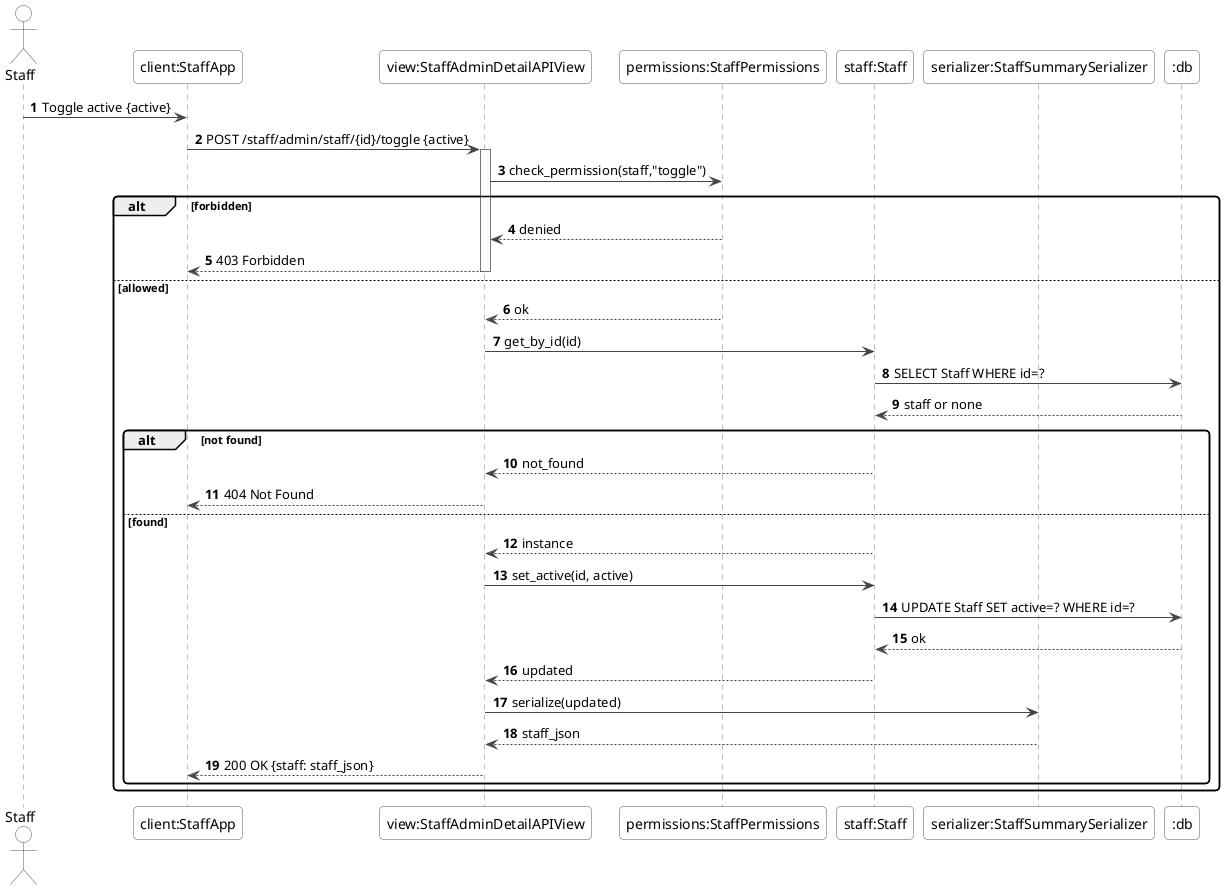 @startuml ManageStaff_ToggleActiveSequence
skinparam shadowing false
skinparam roundcorner 8
skinparam sequence {
  ArrowColor #444
  LifeLineBorderColor #777
  LifeLineBackgroundColor #FBFBFF
  ParticipantBorderColor #555
  ParticipantBackgroundColor #FFFFFF
  ActorBorderColor #555
  ActorBackgroundColor #FFFFFF
  BoxBorderColor #999
}

autonumber
actor Staff
participant "client:StaffApp" as fe
participant "view:StaffAdminDetailAPIView" as detailv
participant "permissions:StaffPermissions" as perm
participant "staff:Staff" as staff
participant "serializer:StaffSummarySerializer" as sumsz
participant ":db" as db

Staff -> fe : Toggle active {active}
fe -> detailv : POST /staff/admin/staff/{id}/toggle {active}
activate detailv
detailv -> perm : check_permission(staff,"toggle")
alt forbidden
  perm --> detailv : denied
  detailv --> fe : 403 Forbidden
  deactivate detailv
else allowed
  perm --> detailv : ok
  detailv -> staff : get_by_id(id)
  staff -> db : SELECT Staff WHERE id=?
  db --> staff : staff or none
  alt not found
    staff --> detailv : not_found
    detailv --> fe : 404 Not Found
    deactivate detailv
  else found
    staff --> detailv : instance
    detailv -> staff : set_active(id, active)
    staff -> db : UPDATE Staff SET active=? WHERE id=?
    db --> staff : ok
    staff --> detailv : updated
    detailv -> sumsz : serialize(updated)
    sumsz --> detailv : staff_json
    detailv --> fe : 200 OK {staff: staff_json}
    deactivate detailv
  end
end
@enduml